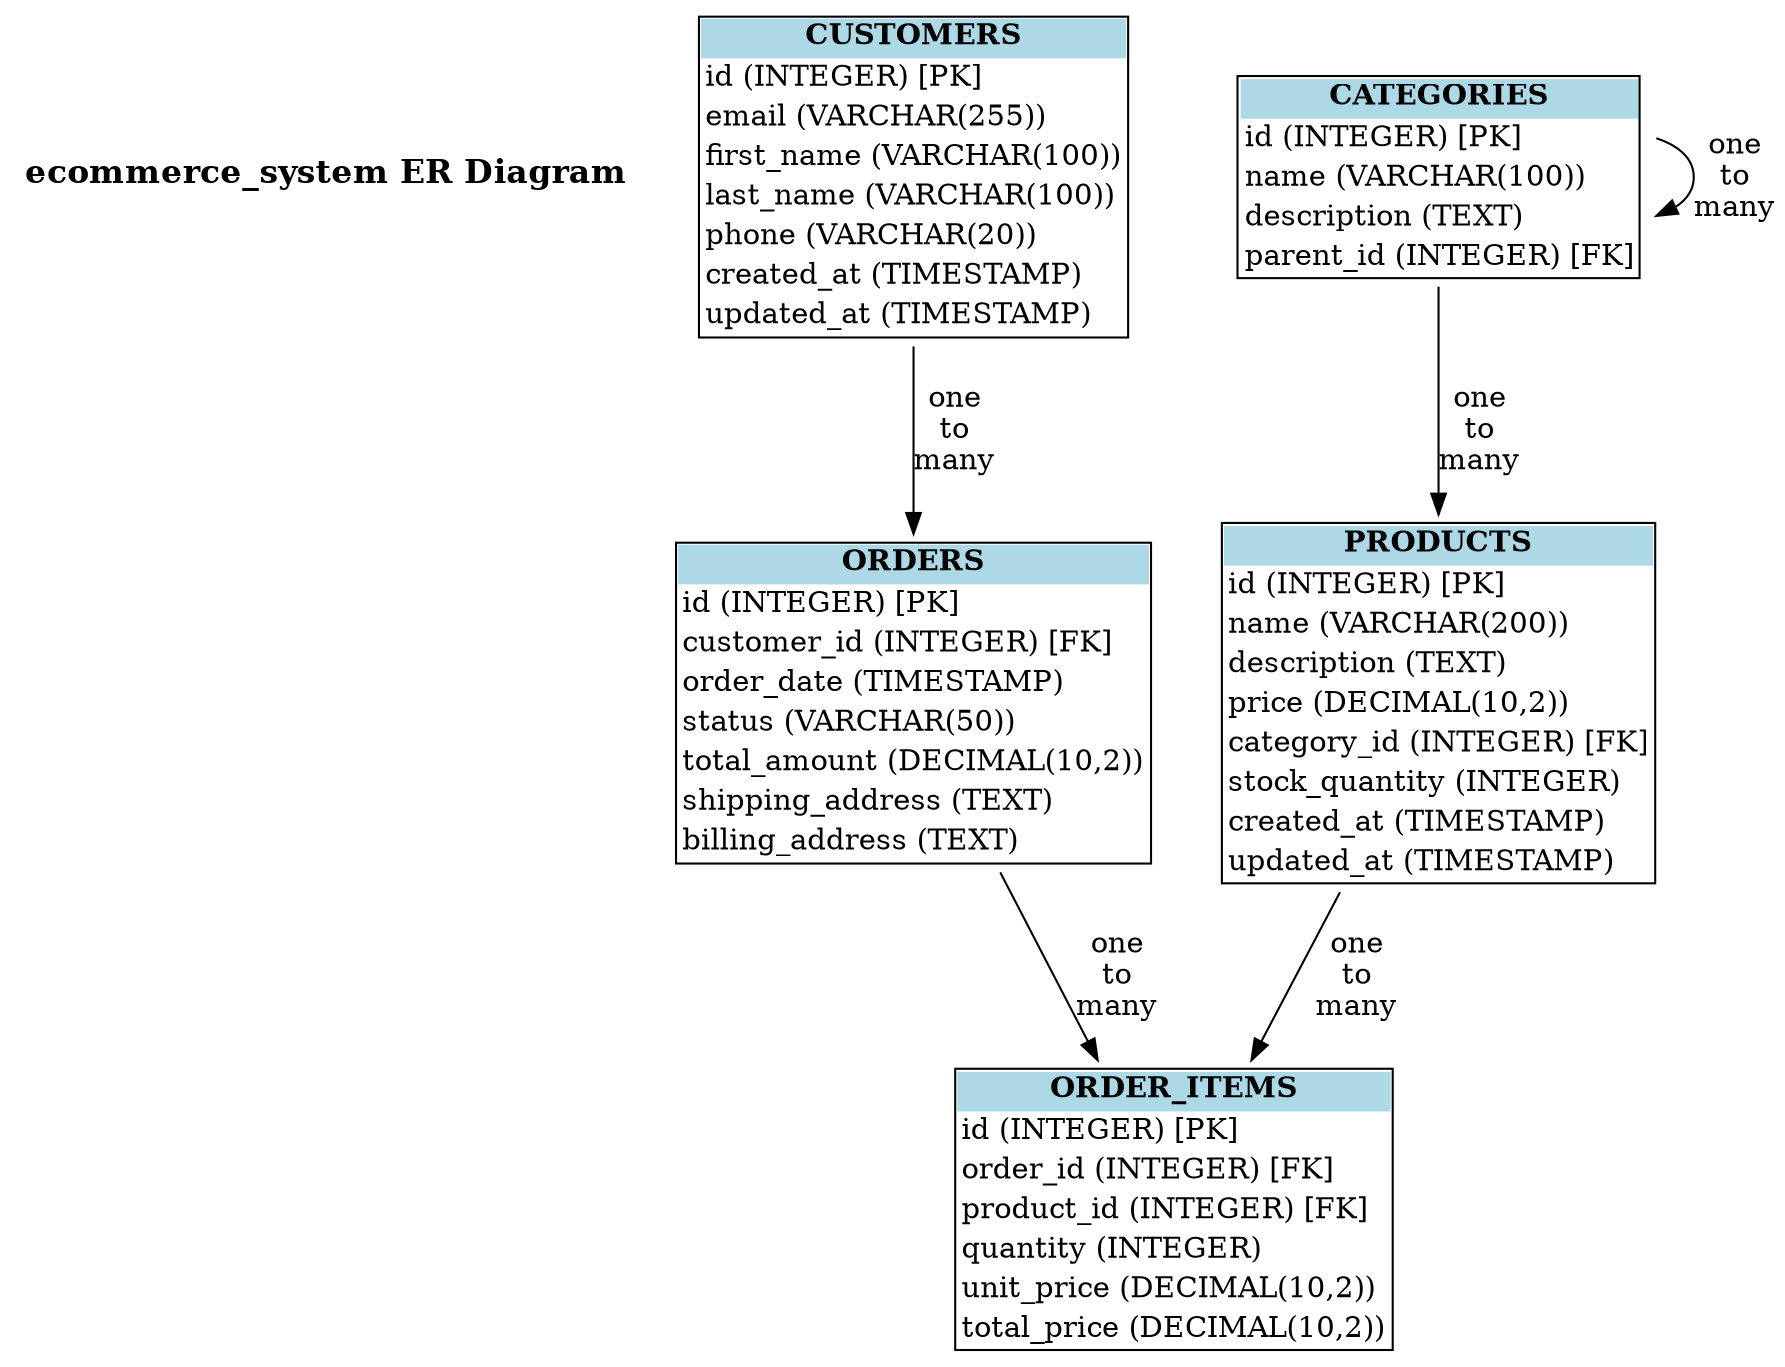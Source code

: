 
digraph ER_Diagram {
    rankdir=TB;
    node [shape=plaintext];
    
    // Title
    title [label=<<B>ecommerce_system ER Diagram</B>>, shape=plaintext, fontsize=16];
    

    // Table: customers
    customers [label=<
        <TABLE BORDER="1" CELLBORDER="0" CELLSPACING="0">
            <TR><TD BGCOLOR="lightblue"><B>CUSTOMERS</B></TD></TR>
            <TR><TD ALIGN="LEFT">id (INTEGER) [PK]</TD></TR>
            <TR><TD ALIGN="LEFT">email (VARCHAR(255))</TD></TR>
            <TR><TD ALIGN="LEFT">first_name (VARCHAR(100))</TD></TR>
            <TR><TD ALIGN="LEFT">last_name (VARCHAR(100))</TD></TR>
            <TR><TD ALIGN="LEFT">phone (VARCHAR(20))</TD></TR>
            <TR><TD ALIGN="LEFT">created_at (TIMESTAMP)</TD></TR>
            <TR><TD ALIGN="LEFT">updated_at (TIMESTAMP)</TD></TR>
        </TABLE>
    >];

    // Table: categories
    categories [label=<
        <TABLE BORDER="1" CELLBORDER="0" CELLSPACING="0">
            <TR><TD BGCOLOR="lightblue"><B>CATEGORIES</B></TD></TR>
            <TR><TD ALIGN="LEFT">id (INTEGER) [PK]</TD></TR>
            <TR><TD ALIGN="LEFT">name (VARCHAR(100))</TD></TR>
            <TR><TD ALIGN="LEFT">description (TEXT)</TD></TR>
            <TR><TD ALIGN="LEFT">parent_id (INTEGER) [FK]</TD></TR>
        </TABLE>
    >];

    // Table: products
    products [label=<
        <TABLE BORDER="1" CELLBORDER="0" CELLSPACING="0">
            <TR><TD BGCOLOR="lightblue"><B>PRODUCTS</B></TD></TR>
            <TR><TD ALIGN="LEFT">id (INTEGER) [PK]</TD></TR>
            <TR><TD ALIGN="LEFT">name (VARCHAR(200))</TD></TR>
            <TR><TD ALIGN="LEFT">description (TEXT)</TD></TR>
            <TR><TD ALIGN="LEFT">price (DECIMAL(10,2))</TD></TR>
            <TR><TD ALIGN="LEFT">category_id (INTEGER) [FK]</TD></TR>
            <TR><TD ALIGN="LEFT">stock_quantity (INTEGER)</TD></TR>
            <TR><TD ALIGN="LEFT">created_at (TIMESTAMP)</TD></TR>
            <TR><TD ALIGN="LEFT">updated_at (TIMESTAMP)</TD></TR>
        </TABLE>
    >];

    // Table: orders
    orders [label=<
        <TABLE BORDER="1" CELLBORDER="0" CELLSPACING="0">
            <TR><TD BGCOLOR="lightblue"><B>ORDERS</B></TD></TR>
            <TR><TD ALIGN="LEFT">id (INTEGER) [PK]</TD></TR>
            <TR><TD ALIGN="LEFT">customer_id (INTEGER) [FK]</TD></TR>
            <TR><TD ALIGN="LEFT">order_date (TIMESTAMP)</TD></TR>
            <TR><TD ALIGN="LEFT">status (VARCHAR(50))</TD></TR>
            <TR><TD ALIGN="LEFT">total_amount (DECIMAL(10,2))</TD></TR>
            <TR><TD ALIGN="LEFT">shipping_address (TEXT)</TD></TR>
            <TR><TD ALIGN="LEFT">billing_address (TEXT)</TD></TR>
        </TABLE>
    >];

    // Table: order_items
    order_items [label=<
        <TABLE BORDER="1" CELLBORDER="0" CELLSPACING="0">
            <TR><TD BGCOLOR="lightblue"><B>ORDER_ITEMS</B></TD></TR>
            <TR><TD ALIGN="LEFT">id (INTEGER) [PK]</TD></TR>
            <TR><TD ALIGN="LEFT">order_id (INTEGER) [FK]</TD></TR>
            <TR><TD ALIGN="LEFT">product_id (INTEGER) [FK]</TD></TR>
            <TR><TD ALIGN="LEFT">quantity (INTEGER)</TD></TR>
            <TR><TD ALIGN="LEFT">unit_price (DECIMAL(10,2))</TD></TR>
            <TR><TD ALIGN="LEFT">total_price (DECIMAL(10,2))</TD></TR>
        </TABLE>
    >];

    customers -> orders [label="one\nto\nmany"];

    categories -> products [label="one\nto\nmany"];

    categories -> categories [label="one\nto\nmany"];

    orders -> order_items [label="one\nto\nmany"];

    products -> order_items [label="one\nto\nmany"];

}